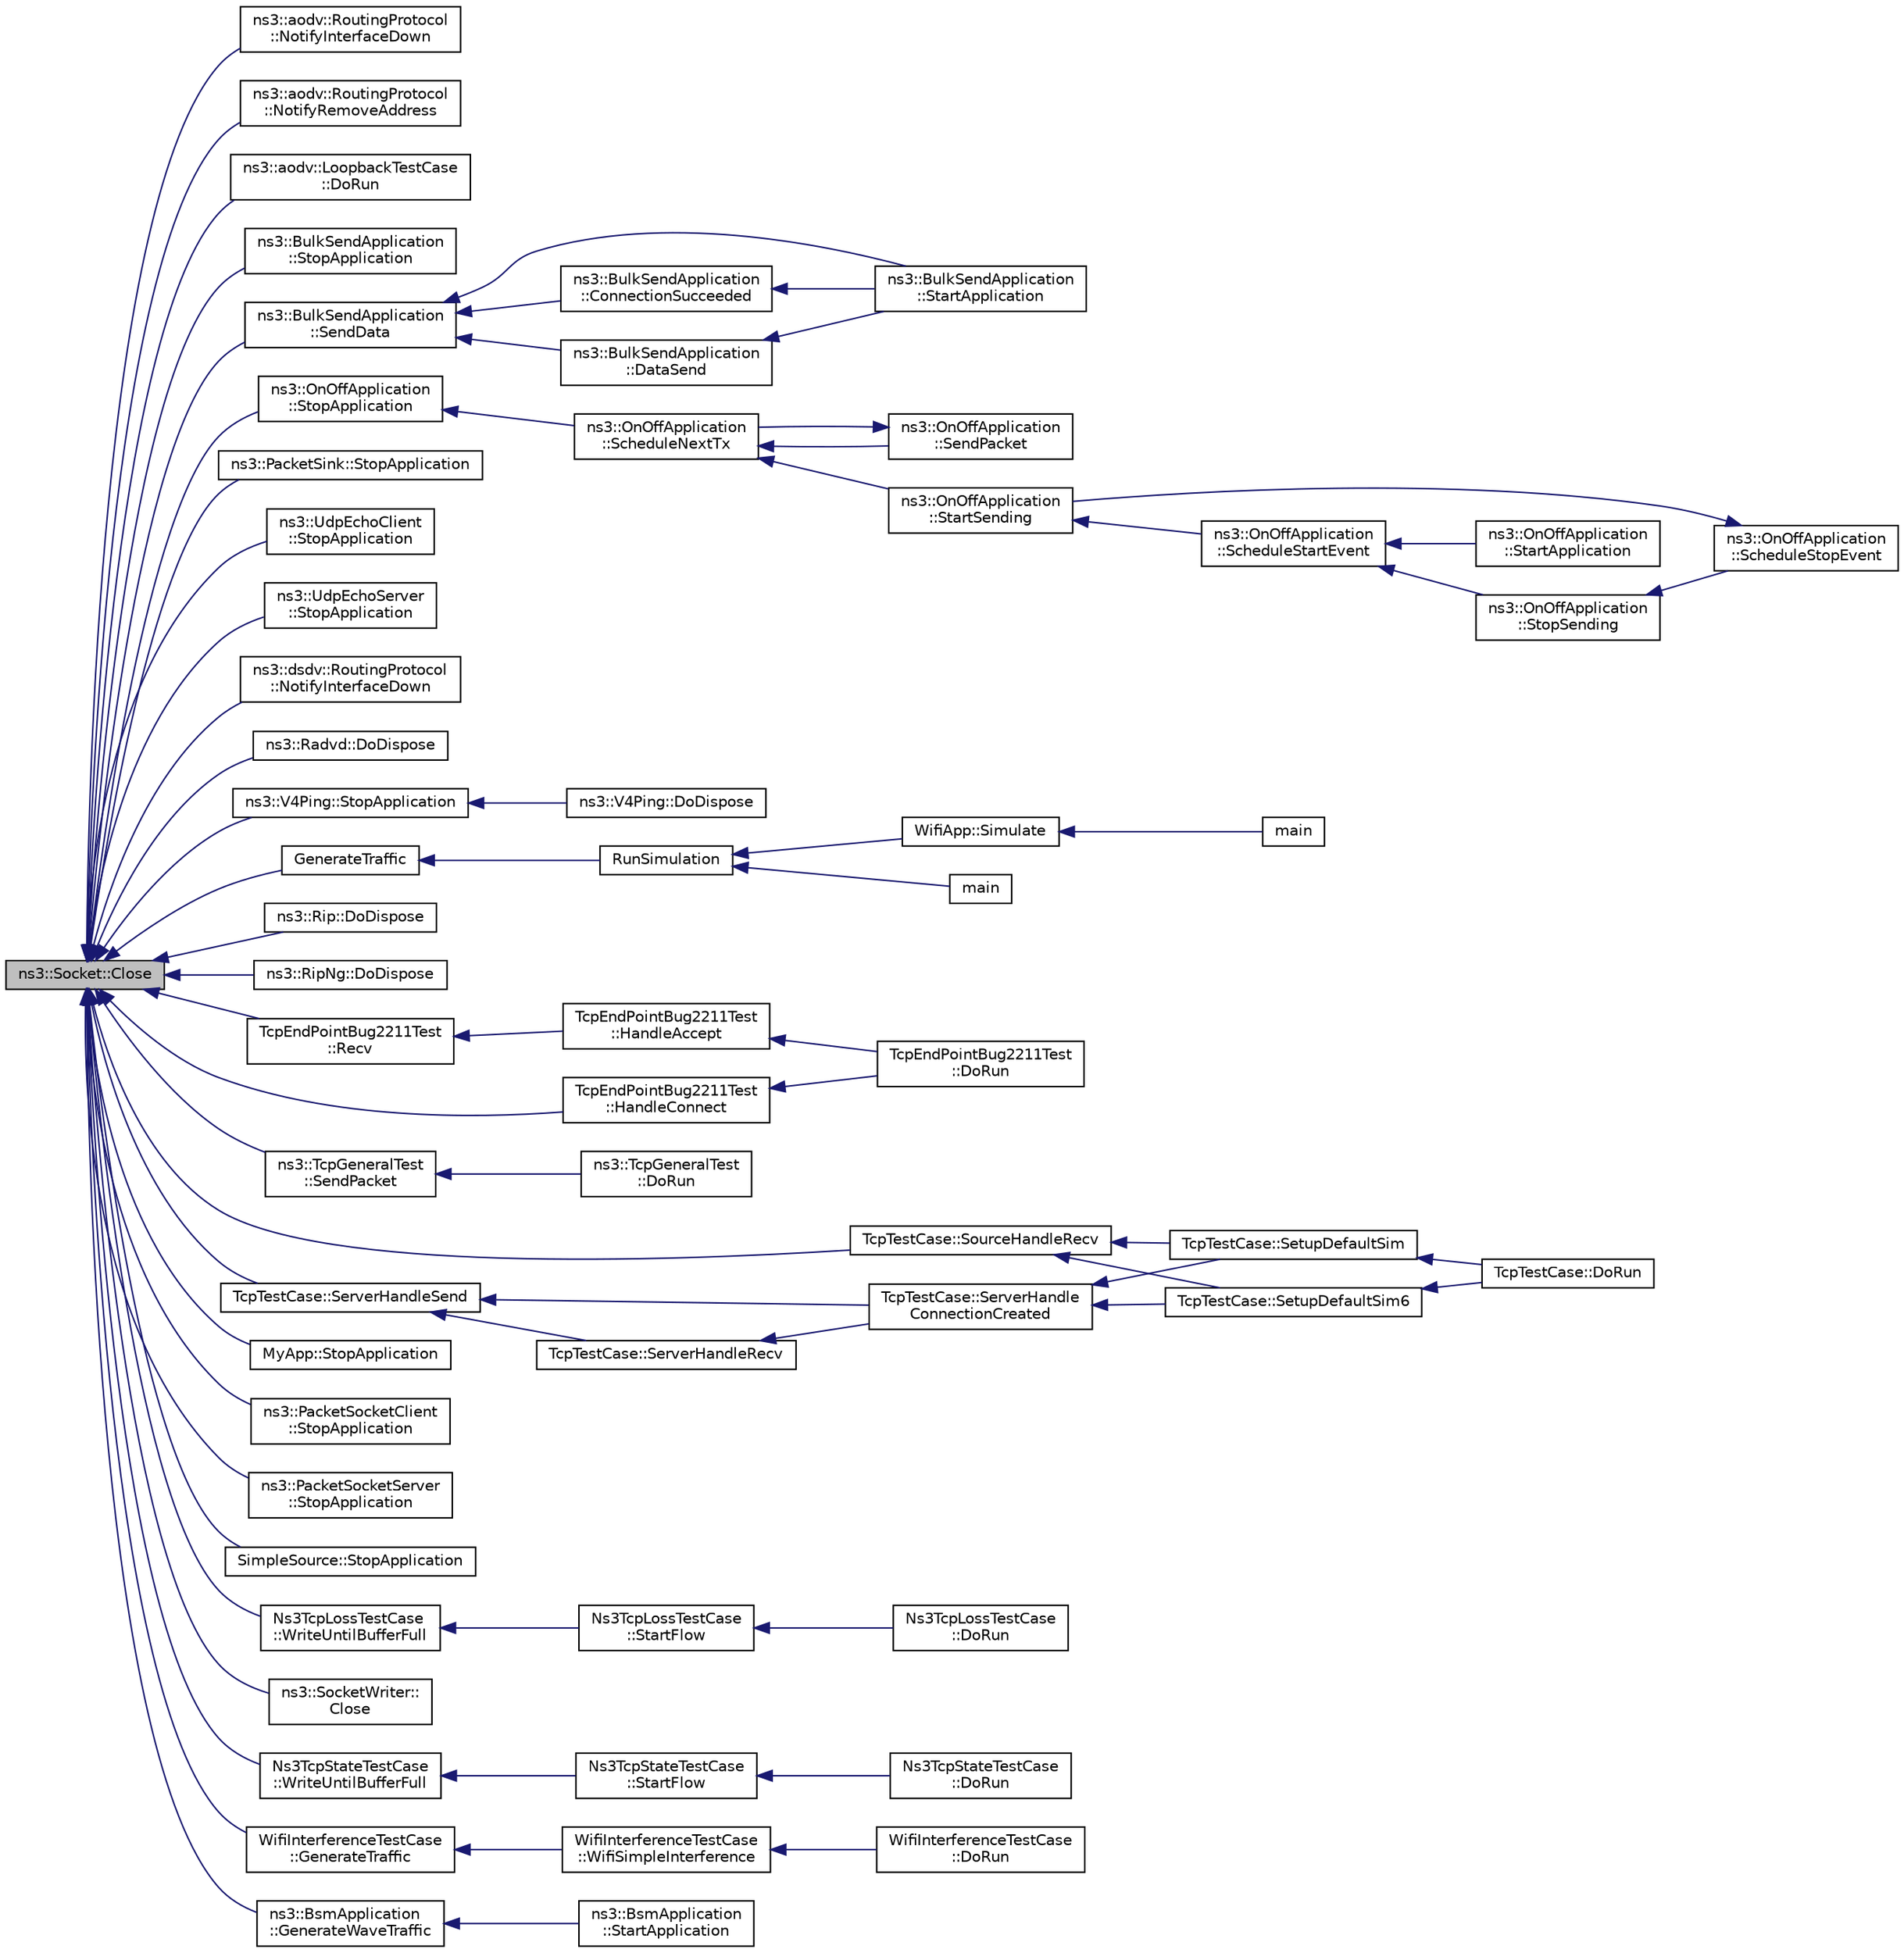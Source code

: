 digraph "ns3::Socket::Close"
{
  edge [fontname="Helvetica",fontsize="10",labelfontname="Helvetica",labelfontsize="10"];
  node [fontname="Helvetica",fontsize="10",shape=record];
  rankdir="LR";
  Node1 [label="ns3::Socket::Close",height=0.2,width=0.4,color="black", fillcolor="grey75", style="filled", fontcolor="black"];
  Node1 -> Node2 [dir="back",color="midnightblue",fontsize="10",style="solid"];
  Node2 [label="ns3::aodv::RoutingProtocol\l::NotifyInterfaceDown",height=0.2,width=0.4,color="black", fillcolor="white", style="filled",URL="$db/dd0/classns3_1_1aodv_1_1RoutingProtocol.html#a26b018550c9d7195f00bc73b266cc821"];
  Node1 -> Node3 [dir="back",color="midnightblue",fontsize="10",style="solid"];
  Node3 [label="ns3::aodv::RoutingProtocol\l::NotifyRemoveAddress",height=0.2,width=0.4,color="black", fillcolor="white", style="filled",URL="$db/dd0/classns3_1_1aodv_1_1RoutingProtocol.html#aa3ada55a69e945cc414d87566cca0388"];
  Node1 -> Node4 [dir="back",color="midnightblue",fontsize="10",style="solid"];
  Node4 [label="ns3::aodv::LoopbackTestCase\l::DoRun",height=0.2,width=0.4,color="black", fillcolor="white", style="filled",URL="$d2/d8c/classns3_1_1aodv_1_1LoopbackTestCase.html#aa4ecd46f743a971813870cff58563eab",tooltip="Implementation to actually run this TestCase. "];
  Node1 -> Node5 [dir="back",color="midnightblue",fontsize="10",style="solid"];
  Node5 [label="ns3::BulkSendApplication\l::StopApplication",height=0.2,width=0.4,color="black", fillcolor="white", style="filled",URL="$de/dc0/classns3_1_1BulkSendApplication.html#aa7df541c84adbab61066bd9f6ea27acf",tooltip="Application specific shutdown code. "];
  Node1 -> Node6 [dir="back",color="midnightblue",fontsize="10",style="solid"];
  Node6 [label="ns3::BulkSendApplication\l::SendData",height=0.2,width=0.4,color="black", fillcolor="white", style="filled",URL="$de/dc0/classns3_1_1BulkSendApplication.html#afada5c9e192f74cce5eb7f99595d60da",tooltip="Send data until the L4 transmission buffer is full. "];
  Node6 -> Node7 [dir="back",color="midnightblue",fontsize="10",style="solid"];
  Node7 [label="ns3::BulkSendApplication\l::StartApplication",height=0.2,width=0.4,color="black", fillcolor="white", style="filled",URL="$de/dc0/classns3_1_1BulkSendApplication.html#aa3537015cd452ab46e5c80dc36caf865",tooltip="Application specific startup code. "];
  Node6 -> Node8 [dir="back",color="midnightblue",fontsize="10",style="solid"];
  Node8 [label="ns3::BulkSendApplication\l::ConnectionSucceeded",height=0.2,width=0.4,color="black", fillcolor="white", style="filled",URL="$de/dc0/classns3_1_1BulkSendApplication.html#a64f1bc4e311961311589e77f8309755a",tooltip="Connection Succeeded (called by Socket through a callback) "];
  Node8 -> Node7 [dir="back",color="midnightblue",fontsize="10",style="solid"];
  Node6 -> Node9 [dir="back",color="midnightblue",fontsize="10",style="solid"];
  Node9 [label="ns3::BulkSendApplication\l::DataSend",height=0.2,width=0.4,color="black", fillcolor="white", style="filled",URL="$de/dc0/classns3_1_1BulkSendApplication.html#a2641464e28f7d93996e74e8dbad6a15a",tooltip="Send more data as soon as some has been transmitted. "];
  Node9 -> Node7 [dir="back",color="midnightblue",fontsize="10",style="solid"];
  Node1 -> Node10 [dir="back",color="midnightblue",fontsize="10",style="solid"];
  Node10 [label="ns3::OnOffApplication\l::StopApplication",height=0.2,width=0.4,color="black", fillcolor="white", style="filled",URL="$dc/d04/classns3_1_1OnOffApplication.html#a944980f8e00a8dcfb14fd4d915396ef7",tooltip="Application specific shutdown code. "];
  Node10 -> Node11 [dir="back",color="midnightblue",fontsize="10",style="solid"];
  Node11 [label="ns3::OnOffApplication\l::ScheduleNextTx",height=0.2,width=0.4,color="black", fillcolor="white", style="filled",URL="$dc/d04/classns3_1_1OnOffApplication.html#a654fc8acee0ccc66f1c736a06c5e149d",tooltip="Schedule the next packet transmission. "];
  Node11 -> Node12 [dir="back",color="midnightblue",fontsize="10",style="solid"];
  Node12 [label="ns3::OnOffApplication\l::StartSending",height=0.2,width=0.4,color="black", fillcolor="white", style="filled",URL="$dc/d04/classns3_1_1OnOffApplication.html#ac3d42b6fa582b938e0197c1b8c015583",tooltip="Start an On period. "];
  Node12 -> Node13 [dir="back",color="midnightblue",fontsize="10",style="solid"];
  Node13 [label="ns3::OnOffApplication\l::ScheduleStartEvent",height=0.2,width=0.4,color="black", fillcolor="white", style="filled",URL="$dc/d04/classns3_1_1OnOffApplication.html#a20124d7b90ced13c6b92388b6ab0d8f9",tooltip="Schedule the next On period start. "];
  Node13 -> Node14 [dir="back",color="midnightblue",fontsize="10",style="solid"];
  Node14 [label="ns3::OnOffApplication\l::StartApplication",height=0.2,width=0.4,color="black", fillcolor="white", style="filled",URL="$dc/d04/classns3_1_1OnOffApplication.html#a0d9d5f0f60ec877c788c5c0e55c9587b",tooltip="Application specific startup code. "];
  Node13 -> Node15 [dir="back",color="midnightblue",fontsize="10",style="solid"];
  Node15 [label="ns3::OnOffApplication\l::StopSending",height=0.2,width=0.4,color="black", fillcolor="white", style="filled",URL="$dc/d04/classns3_1_1OnOffApplication.html#ab84ce405602879567f051a16ff8518a8",tooltip="Start an Off period. "];
  Node15 -> Node16 [dir="back",color="midnightblue",fontsize="10",style="solid"];
  Node16 [label="ns3::OnOffApplication\l::ScheduleStopEvent",height=0.2,width=0.4,color="black", fillcolor="white", style="filled",URL="$dc/d04/classns3_1_1OnOffApplication.html#a77a666c5f73ec9a94fb06ca47c5b6dde",tooltip="Schedule the next Off period start. "];
  Node16 -> Node12 [dir="back",color="midnightblue",fontsize="10",style="solid"];
  Node11 -> Node17 [dir="back",color="midnightblue",fontsize="10",style="solid"];
  Node17 [label="ns3::OnOffApplication\l::SendPacket",height=0.2,width=0.4,color="black", fillcolor="white", style="filled",URL="$dc/d04/classns3_1_1OnOffApplication.html#afe6fb4d4e772370c797b722dbe6f7e3f",tooltip="Send a packet. "];
  Node17 -> Node11 [dir="back",color="midnightblue",fontsize="10",style="solid"];
  Node1 -> Node18 [dir="back",color="midnightblue",fontsize="10",style="solid"];
  Node18 [label="ns3::PacketSink::StopApplication",height=0.2,width=0.4,color="black", fillcolor="white", style="filled",URL="$d9/dcb/classns3_1_1PacketSink.html#a622558c6115057d0d425657242843dd2",tooltip="Application specific shutdown code. "];
  Node1 -> Node19 [dir="back",color="midnightblue",fontsize="10",style="solid"];
  Node19 [label="ns3::UdpEchoClient\l::StopApplication",height=0.2,width=0.4,color="black", fillcolor="white", style="filled",URL="$de/d6b/classns3_1_1UdpEchoClient.html#ae7aba9059fa05430d62583804f1504c6",tooltip="Application specific shutdown code. "];
  Node1 -> Node20 [dir="back",color="midnightblue",fontsize="10",style="solid"];
  Node20 [label="ns3::UdpEchoServer\l::StopApplication",height=0.2,width=0.4,color="black", fillcolor="white", style="filled",URL="$df/dc8/classns3_1_1UdpEchoServer.html#a5bc11ac1041c31c396cad3db5f42fb53",tooltip="Application specific shutdown code. "];
  Node1 -> Node21 [dir="back",color="midnightblue",fontsize="10",style="solid"];
  Node21 [label="ns3::dsdv::RoutingProtocol\l::NotifyInterfaceDown",height=0.2,width=0.4,color="black", fillcolor="white", style="filled",URL="$de/dca/classns3_1_1dsdv_1_1RoutingProtocol.html#a4c9154c20c88647918a2c0e144be6b4f"];
  Node1 -> Node22 [dir="back",color="midnightblue",fontsize="10",style="solid"];
  Node22 [label="ns3::Radvd::DoDispose",height=0.2,width=0.4,color="black", fillcolor="white", style="filled",URL="$d5/dd8/classns3_1_1Radvd.html#aeeb3bca9545ac42f2795fa9c047319f4",tooltip="Dispose the instance. "];
  Node1 -> Node23 [dir="back",color="midnightblue",fontsize="10",style="solid"];
  Node23 [label="ns3::V4Ping::StopApplication",height=0.2,width=0.4,color="black", fillcolor="white", style="filled",URL="$d3/da5/classns3_1_1V4Ping.html#afbf27c64128d147b0d51dfa09ce7b1c8",tooltip="Application specific shutdown code. "];
  Node23 -> Node24 [dir="back",color="midnightblue",fontsize="10",style="solid"];
  Node24 [label="ns3::V4Ping::DoDispose",height=0.2,width=0.4,color="black", fillcolor="white", style="filled",URL="$d3/da5/classns3_1_1V4Ping.html#a78c38c5ceb8df123483c27421e2257ad"];
  Node1 -> Node25 [dir="back",color="midnightblue",fontsize="10",style="solid"];
  Node25 [label="GenerateTraffic",height=0.2,width=0.4,color="black", fillcolor="white", style="filled",URL="$d9/d41/main-simple_8cc.html#a56b0a2c40ec28496e4ff380c68b676f3"];
  Node25 -> Node26 [dir="back",color="midnightblue",fontsize="10",style="solid"];
  Node26 [label="RunSimulation",height=0.2,width=0.4,color="black", fillcolor="white", style="filled",URL="$d9/d41/main-simple_8cc.html#aae4a035f2107d100249164fe508bac66"];
  Node26 -> Node27 [dir="back",color="midnightblue",fontsize="10",style="solid"];
  Node27 [label="main",height=0.2,width=0.4,color="black", fillcolor="white", style="filled",URL="$d9/d41/main-simple_8cc.html#a0ddf1224851353fc92bfbff6f499fa97"];
  Node26 -> Node28 [dir="back",color="midnightblue",fontsize="10",style="solid"];
  Node28 [label="WifiApp::Simulate",height=0.2,width=0.4,color="black", fillcolor="white", style="filled",URL="$db/dbc/classWifiApp.html#a3a95c7b7e96a5c40810d6fee12b9540c",tooltip="Enacts simulation of an ns-3 wifi application. "];
  Node28 -> Node29 [dir="back",color="midnightblue",fontsize="10",style="solid"];
  Node29 [label="main",height=0.2,width=0.4,color="black", fillcolor="white", style="filled",URL="$de/df3/vanet-routing-compare_8cc.html#a0ddf1224851353fc92bfbff6f499fa97"];
  Node1 -> Node30 [dir="back",color="midnightblue",fontsize="10",style="solid"];
  Node30 [label="ns3::Rip::DoDispose",height=0.2,width=0.4,color="black", fillcolor="white", style="filled",URL="$d7/d2b/classns3_1_1Rip.html#a4b7ea6fdc9d480f3ed80c3daeb946818",tooltip="Dispose this object. "];
  Node1 -> Node31 [dir="back",color="midnightblue",fontsize="10",style="solid"];
  Node31 [label="ns3::RipNg::DoDispose",height=0.2,width=0.4,color="black", fillcolor="white", style="filled",URL="$da/d75/classns3_1_1RipNg.html#a052d51c5f6f76871e12491780ab3ebf5",tooltip="Dispose this object. "];
  Node1 -> Node32 [dir="back",color="midnightblue",fontsize="10",style="solid"];
  Node32 [label="TcpEndPointBug2211Test\l::Recv",height=0.2,width=0.4,color="black", fillcolor="white", style="filled",URL="$da/dd3/classTcpEndPointBug2211Test.html#a6bc32c2507ff250acf8e93079408e0ed",tooltip="Receive a packet. "];
  Node32 -> Node33 [dir="back",color="midnightblue",fontsize="10",style="solid"];
  Node33 [label="TcpEndPointBug2211Test\l::HandleAccept",height=0.2,width=0.4,color="black", fillcolor="white", style="filled",URL="$da/dd3/classTcpEndPointBug2211Test.html#adfcd92c55b5489fa47ff231803b7d940",tooltip="Handle an incoming connection. "];
  Node33 -> Node34 [dir="back",color="midnightblue",fontsize="10",style="solid"];
  Node34 [label="TcpEndPointBug2211Test\l::DoRun",height=0.2,width=0.4,color="black", fillcolor="white", style="filled",URL="$da/dd3/classTcpEndPointBug2211Test.html#ab0f069f68fbb6b3e69a42e090be8215c",tooltip="Implementation to actually run this TestCase. "];
  Node1 -> Node35 [dir="back",color="midnightblue",fontsize="10",style="solid"];
  Node35 [label="TcpEndPointBug2211Test\l::HandleConnect",height=0.2,width=0.4,color="black", fillcolor="white", style="filled",URL="$da/dd3/classTcpEndPointBug2211Test.html#aeadec4cba94c55bd4e9b47b21652cfb6",tooltip="Handle a connection establishment. "];
  Node35 -> Node34 [dir="back",color="midnightblue",fontsize="10",style="solid"];
  Node1 -> Node36 [dir="back",color="midnightblue",fontsize="10",style="solid"];
  Node36 [label="ns3::TcpGeneralTest\l::SendPacket",height=0.2,width=0.4,color="black", fillcolor="white", style="filled",URL="$d2/dfd/classns3_1_1TcpGeneralTest.html#ab7a2d9e8e8258fb18760c802ffa11c7c",tooltip="Send packets to other endpoint. "];
  Node36 -> Node37 [dir="back",color="midnightblue",fontsize="10",style="solid"];
  Node37 [label="ns3::TcpGeneralTest\l::DoRun",height=0.2,width=0.4,color="black", fillcolor="white", style="filled",URL="$d2/dfd/classns3_1_1TcpGeneralTest.html#a79f00453e60b95fcf8d22757593f5ed3",tooltip="Execute the tcp test. "];
  Node1 -> Node38 [dir="back",color="midnightblue",fontsize="10",style="solid"];
  Node38 [label="TcpTestCase::ServerHandleSend",height=0.2,width=0.4,color="black", fillcolor="white", style="filled",URL="$de/dae/classTcpTestCase.html#a1ba2bc3a0a5e84e07437e48e632fdbda",tooltip="Server: Send data. "];
  Node38 -> Node39 [dir="back",color="midnightblue",fontsize="10",style="solid"];
  Node39 [label="TcpTestCase::ServerHandle\lConnectionCreated",height=0.2,width=0.4,color="black", fillcolor="white", style="filled",URL="$de/dae/classTcpTestCase.html#a92ee004cc017259628ac1731ca4e040a",tooltip="Server: Handle connection created. "];
  Node39 -> Node40 [dir="back",color="midnightblue",fontsize="10",style="solid"];
  Node40 [label="TcpTestCase::SetupDefaultSim",height=0.2,width=0.4,color="black", fillcolor="white", style="filled",URL="$de/dae/classTcpTestCase.html#aa0635586d1df558a59adf3ab92cdd511",tooltip="Setup the test (IPv4 version). "];
  Node40 -> Node41 [dir="back",color="midnightblue",fontsize="10",style="solid"];
  Node41 [label="TcpTestCase::DoRun",height=0.2,width=0.4,color="black", fillcolor="white", style="filled",URL="$de/dae/classTcpTestCase.html#a8c4c4fa54e3c71ae1fca781357605134",tooltip="Implementation to actually run this TestCase. "];
  Node39 -> Node42 [dir="back",color="midnightblue",fontsize="10",style="solid"];
  Node42 [label="TcpTestCase::SetupDefaultSim6",height=0.2,width=0.4,color="black", fillcolor="white", style="filled",URL="$de/dae/classTcpTestCase.html#ad45a412dd010f36d8b396ab83df8acd6",tooltip="Setup the test (IPv6 version). "];
  Node42 -> Node41 [dir="back",color="midnightblue",fontsize="10",style="solid"];
  Node38 -> Node43 [dir="back",color="midnightblue",fontsize="10",style="solid"];
  Node43 [label="TcpTestCase::ServerHandleRecv",height=0.2,width=0.4,color="black", fillcolor="white", style="filled",URL="$de/dae/classTcpTestCase.html#a42ede7664eb853794823d249b65df402",tooltip="Server: Receive data. "];
  Node43 -> Node39 [dir="back",color="midnightblue",fontsize="10",style="solid"];
  Node1 -> Node44 [dir="back",color="midnightblue",fontsize="10",style="solid"];
  Node44 [label="TcpTestCase::SourceHandleRecv",height=0.2,width=0.4,color="black", fillcolor="white", style="filled",URL="$de/dae/classTcpTestCase.html#a924eda25940bdd641e431408eb750a24",tooltip="Client: Receive data. "];
  Node44 -> Node40 [dir="back",color="midnightblue",fontsize="10",style="solid"];
  Node44 -> Node42 [dir="back",color="midnightblue",fontsize="10",style="solid"];
  Node1 -> Node45 [dir="back",color="midnightblue",fontsize="10",style="solid"];
  Node45 [label="MyApp::StopApplication",height=0.2,width=0.4,color="black", fillcolor="white", style="filled",URL="$d1/d4a/classMyApp.html#a69051ff18125cf53b8f83df56caa16f7",tooltip="Application specific shutdown code. "];
  Node1 -> Node46 [dir="back",color="midnightblue",fontsize="10",style="solid"];
  Node46 [label="ns3::PacketSocketClient\l::StopApplication",height=0.2,width=0.4,color="black", fillcolor="white", style="filled",URL="$d0/dcc/classns3_1_1PacketSocketClient.html#ac5a664a8c6265dafd8e45b5897d27545",tooltip="Application specific shutdown code. "];
  Node1 -> Node47 [dir="back",color="midnightblue",fontsize="10",style="solid"];
  Node47 [label="ns3::PacketSocketServer\l::StopApplication",height=0.2,width=0.4,color="black", fillcolor="white", style="filled",URL="$dd/d00/classns3_1_1PacketSocketServer.html#a54fddf2f15957f64f061bd42bd44a052",tooltip="Application specific shutdown code. "];
  Node1 -> Node48 [dir="back",color="midnightblue",fontsize="10",style="solid"];
  Node48 [label="SimpleSource::StopApplication",height=0.2,width=0.4,color="black", fillcolor="white", style="filled",URL="$d9/d97/classSimpleSource.html#aa336bf31214e9048bf3248e5dfef5e4f",tooltip="Application specific shutdown code. "];
  Node1 -> Node49 [dir="back",color="midnightblue",fontsize="10",style="solid"];
  Node49 [label="Ns3TcpLossTestCase\l::WriteUntilBufferFull",height=0.2,width=0.4,color="black", fillcolor="white", style="filled",URL="$d7/d40/classNs3TcpLossTestCase.html#ad1c2e8c2cf5e35baa4d8860c9d941af8"];
  Node49 -> Node50 [dir="back",color="midnightblue",fontsize="10",style="solid"];
  Node50 [label="Ns3TcpLossTestCase\l::StartFlow",height=0.2,width=0.4,color="black", fillcolor="white", style="filled",URL="$d7/d40/classNs3TcpLossTestCase.html#a4a1869d1f22376be8825bab6cb172e30"];
  Node50 -> Node51 [dir="back",color="midnightblue",fontsize="10",style="solid"];
  Node51 [label="Ns3TcpLossTestCase\l::DoRun",height=0.2,width=0.4,color="black", fillcolor="white", style="filled",URL="$d7/d40/classNs3TcpLossTestCase.html#aa6494c8b5df42627efd9625374b2eeeb",tooltip="Implementation to actually run this TestCase. "];
  Node1 -> Node52 [dir="back",color="midnightblue",fontsize="10",style="solid"];
  Node52 [label="ns3::SocketWriter::\lClose",height=0.2,width=0.4,color="black", fillcolor="white", style="filled",URL="$d3/dc9/classns3_1_1SocketWriter.html#aa25550d507c11887d4bfb38b3021b221"];
  Node1 -> Node53 [dir="back",color="midnightblue",fontsize="10",style="solid"];
  Node53 [label="Ns3TcpStateTestCase\l::WriteUntilBufferFull",height=0.2,width=0.4,color="black", fillcolor="white", style="filled",URL="$d4/d4d/classNs3TcpStateTestCase.html#ab52f727ef7454eae1f4a6a5a491c019a"];
  Node53 -> Node54 [dir="back",color="midnightblue",fontsize="10",style="solid"];
  Node54 [label="Ns3TcpStateTestCase\l::StartFlow",height=0.2,width=0.4,color="black", fillcolor="white", style="filled",URL="$d4/d4d/classNs3TcpStateTestCase.html#a27240502909a83e4ca4895a96986ea98"];
  Node54 -> Node55 [dir="back",color="midnightblue",fontsize="10",style="solid"];
  Node55 [label="Ns3TcpStateTestCase\l::DoRun",height=0.2,width=0.4,color="black", fillcolor="white", style="filled",URL="$d4/d4d/classNs3TcpStateTestCase.html#a62dd7855d89e540bf08e8ac2e9febf9f",tooltip="Implementation to actually run this TestCase. "];
  Node1 -> Node56 [dir="back",color="midnightblue",fontsize="10",style="solid"];
  Node56 [label="WifiInterferenceTestCase\l::GenerateTraffic",height=0.2,width=0.4,color="black", fillcolor="white", style="filled",URL="$dc/d37/classWifiInterferenceTestCase.html#a5ad509bd0112e0cf6de835cd4cabbb2b"];
  Node56 -> Node57 [dir="back",color="midnightblue",fontsize="10",style="solid"];
  Node57 [label="WifiInterferenceTestCase\l::WifiSimpleInterference",height=0.2,width=0.4,color="black", fillcolor="white", style="filled",URL="$dc/d37/classWifiInterferenceTestCase.html#a360c9c443551246707b58ee879c37a5a"];
  Node57 -> Node58 [dir="back",color="midnightblue",fontsize="10",style="solid"];
  Node58 [label="WifiInterferenceTestCase\l::DoRun",height=0.2,width=0.4,color="black", fillcolor="white", style="filled",URL="$dc/d37/classWifiInterferenceTestCase.html#a1823c61fbe424309cf15e81ee03f398a",tooltip="Implementation to actually run this TestCase. "];
  Node1 -> Node59 [dir="back",color="midnightblue",fontsize="10",style="solid"];
  Node59 [label="ns3::BsmApplication\l::GenerateWaveTraffic",height=0.2,width=0.4,color="black", fillcolor="white", style="filled",URL="$d9/ddb/classns3_1_1BsmApplication.html#a22a009e7512e5df69dd9b81f96d15f51",tooltip="Creates and transmits a WAVE BSM packet. "];
  Node59 -> Node60 [dir="back",color="midnightblue",fontsize="10",style="solid"];
  Node60 [label="ns3::BsmApplication\l::StartApplication",height=0.2,width=0.4,color="black", fillcolor="white", style="filled",URL="$d9/ddb/classns3_1_1BsmApplication.html#a2caf2e381d781dfde58e39f19a220523",tooltip="Called at time specified by Start. "];
}
